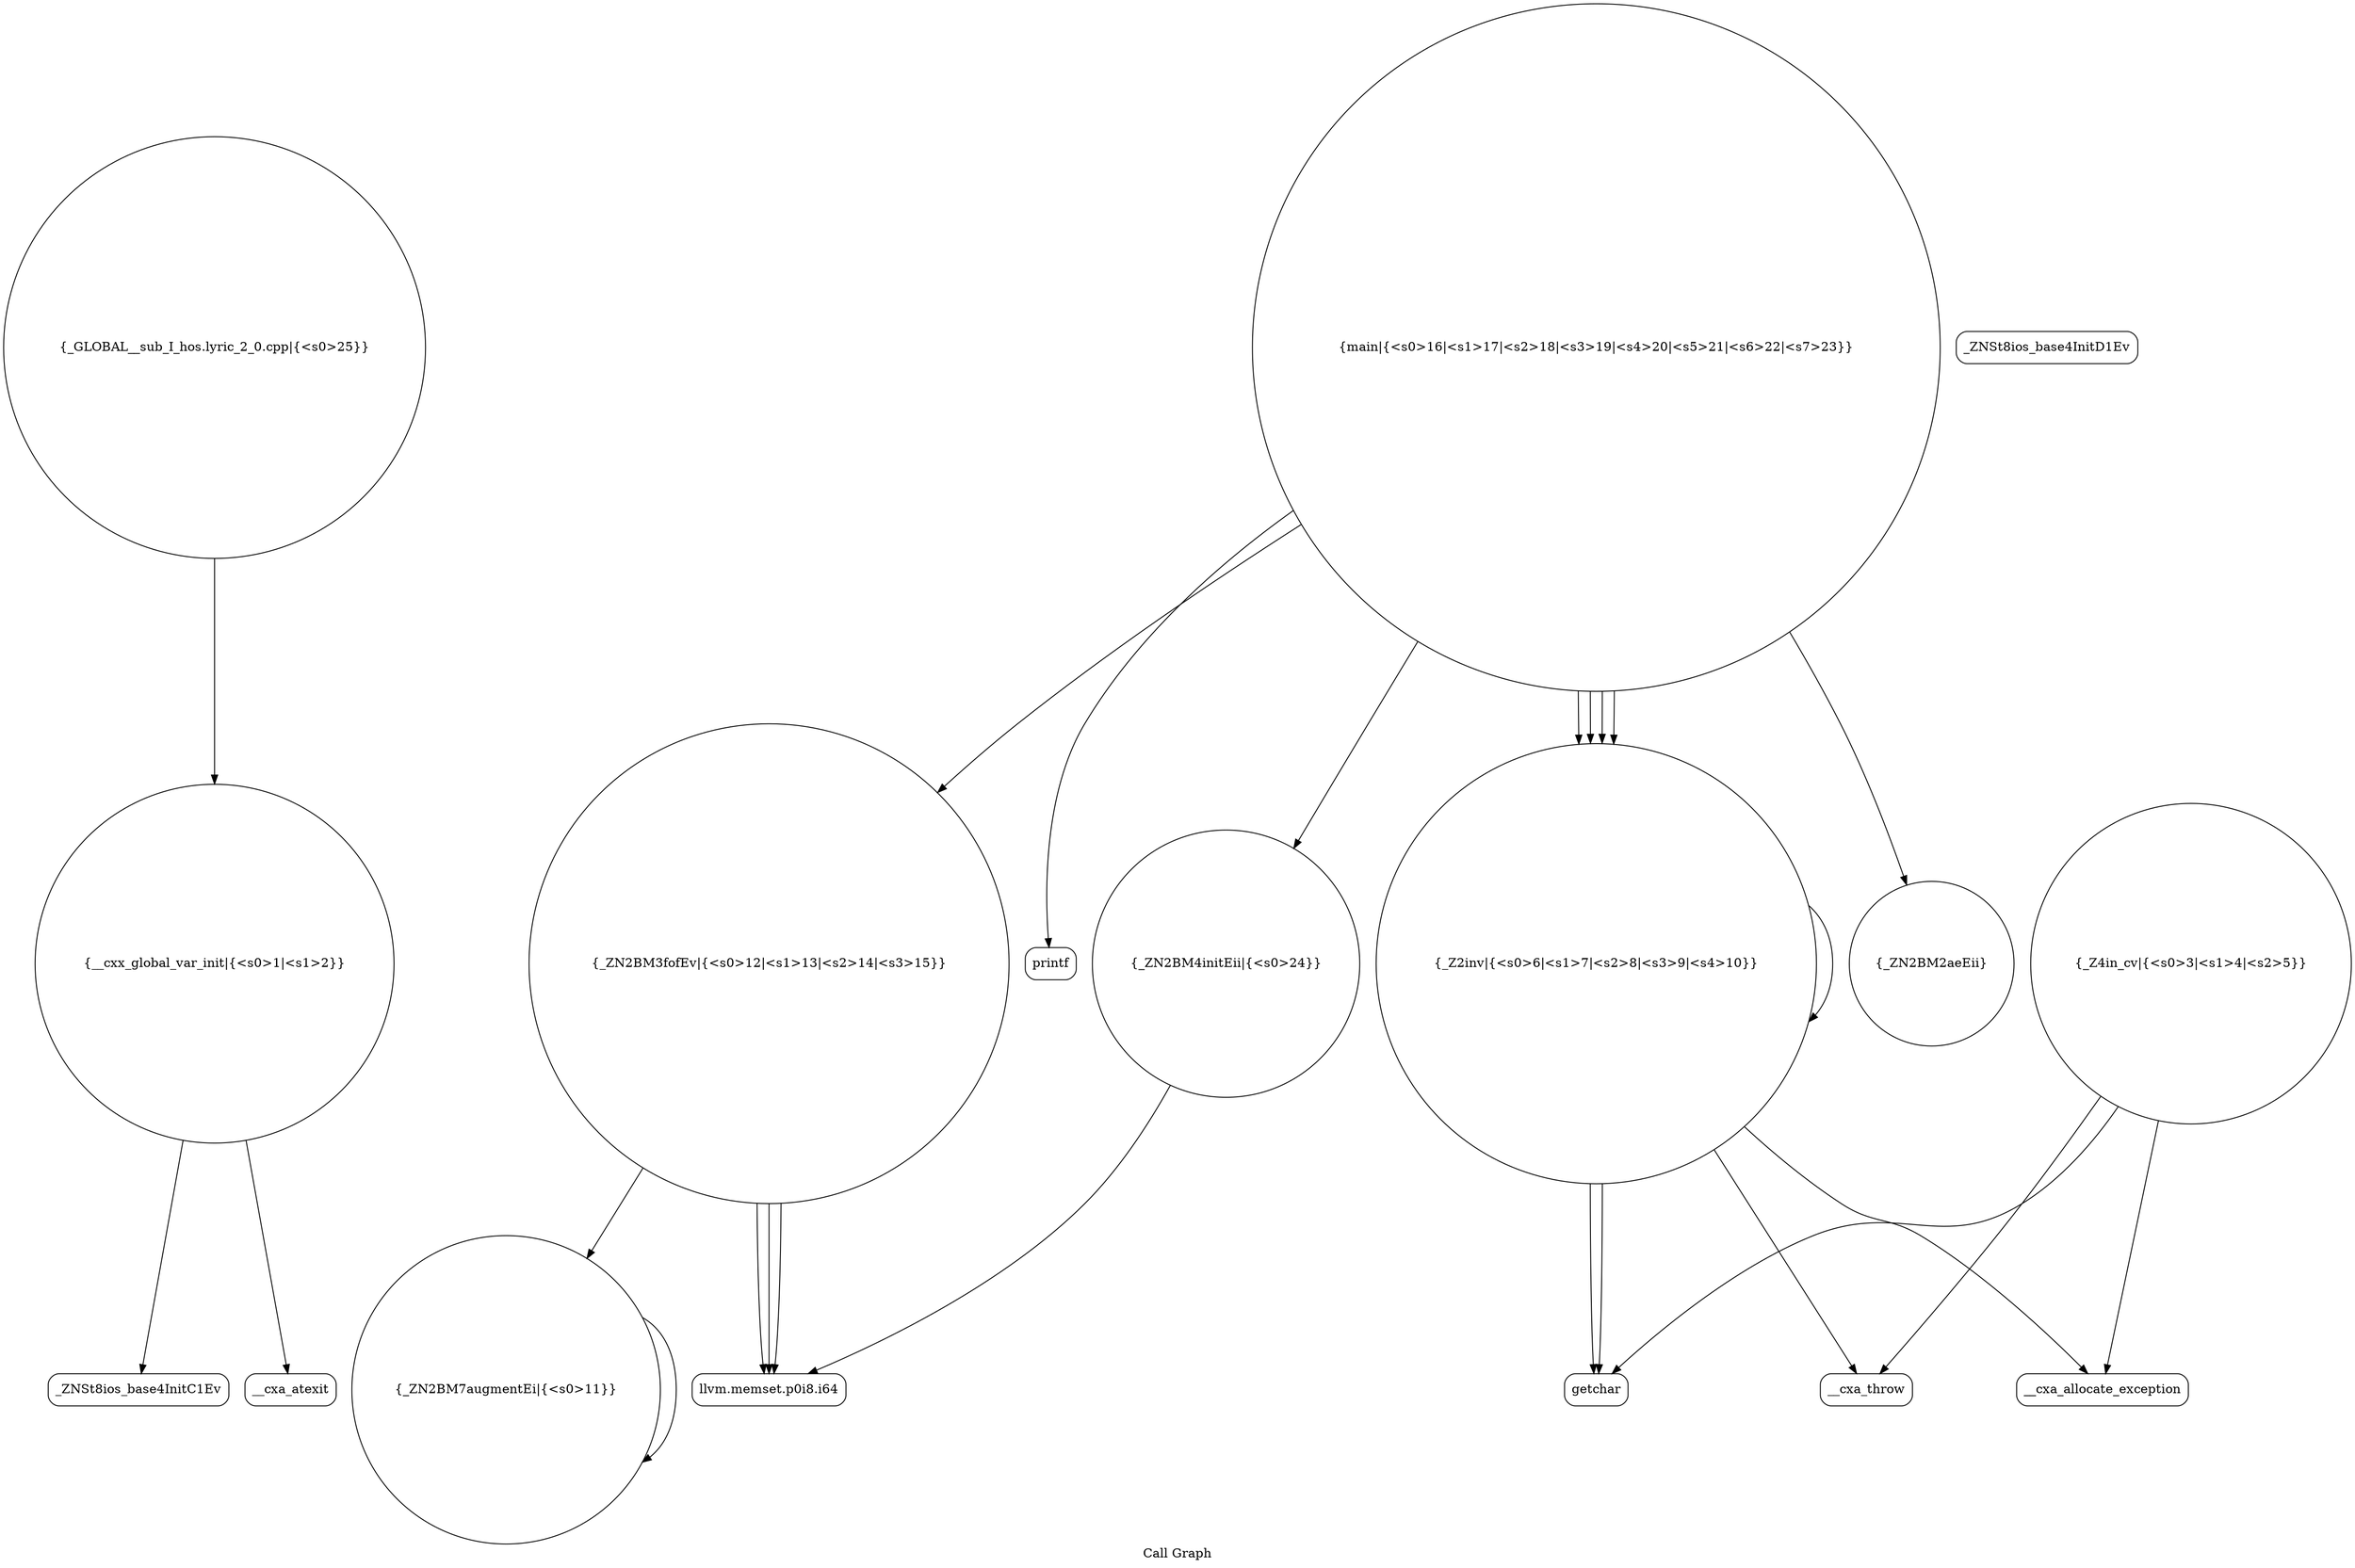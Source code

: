 digraph "Call Graph" {
	label="Call Graph";

	Node0x55c6ee1f0990 [shape=record,shape=circle,label="{__cxx_global_var_init|{<s0>1|<s1>2}}"];
	Node0x55c6ee1f0990:s0 -> Node0x55c6ee1f0e20[color=black];
	Node0x55c6ee1f0990:s1 -> Node0x55c6ee1f0f20[color=black];
	Node0x55c6ee1f1120 [shape=record,shape=Mrecord,label="{__cxa_throw}"];
	Node0x55c6ee1f14a0 [shape=record,shape=circle,label="{_ZN2BM2aeEii}"];
	Node0x55c6ee1f0ea0 [shape=record,shape=Mrecord,label="{_ZNSt8ios_base4InitD1Ev}"];
	Node0x55c6ee1f1220 [shape=record,shape=circle,label="{_ZN2BM7augmentEi|{<s0>11}}"];
	Node0x55c6ee1f1220:s0 -> Node0x55c6ee1f1220[color=black];
	Node0x55c6ee1f15a0 [shape=record,shape=circle,label="{_GLOBAL__sub_I_hos.lyric_2_0.cpp|{<s0>25}}"];
	Node0x55c6ee1f15a0:s0 -> Node0x55c6ee1f0990[color=black];
	Node0x55c6ee1f0fa0 [shape=record,shape=circle,label="{_Z4in_cv|{<s0>3|<s1>4|<s2>5}}"];
	Node0x55c6ee1f0fa0:s0 -> Node0x55c6ee1f1020[color=black];
	Node0x55c6ee1f0fa0:s1 -> Node0x55c6ee1f10a0[color=black];
	Node0x55c6ee1f0fa0:s2 -> Node0x55c6ee1f1120[color=black];
	Node0x55c6ee1f1320 [shape=record,shape=Mrecord,label="{llvm.memset.p0i8.i64}"];
	Node0x55c6ee1f10a0 [shape=record,shape=Mrecord,label="{__cxa_allocate_exception}"];
	Node0x55c6ee1f1420 [shape=record,shape=circle,label="{_ZN2BM4initEii|{<s0>24}}"];
	Node0x55c6ee1f1420:s0 -> Node0x55c6ee1f1320[color=black];
	Node0x55c6ee1f0e20 [shape=record,shape=Mrecord,label="{_ZNSt8ios_base4InitC1Ev}"];
	Node0x55c6ee1f11a0 [shape=record,shape=circle,label="{_Z2inv|{<s0>6|<s1>7|<s2>8|<s3>9|<s4>10}}"];
	Node0x55c6ee1f11a0:s0 -> Node0x55c6ee1f1020[color=black];
	Node0x55c6ee1f11a0:s1 -> Node0x55c6ee1f11a0[color=black];
	Node0x55c6ee1f11a0:s2 -> Node0x55c6ee1f10a0[color=black];
	Node0x55c6ee1f11a0:s3 -> Node0x55c6ee1f1120[color=black];
	Node0x55c6ee1f11a0:s4 -> Node0x55c6ee1f1020[color=black];
	Node0x55c6ee1f1520 [shape=record,shape=Mrecord,label="{printf}"];
	Node0x55c6ee1f0f20 [shape=record,shape=Mrecord,label="{__cxa_atexit}"];
	Node0x55c6ee1f12a0 [shape=record,shape=circle,label="{_ZN2BM3fofEv|{<s0>12|<s1>13|<s2>14|<s3>15}}"];
	Node0x55c6ee1f12a0:s0 -> Node0x55c6ee1f1320[color=black];
	Node0x55c6ee1f12a0:s1 -> Node0x55c6ee1f1320[color=black];
	Node0x55c6ee1f12a0:s2 -> Node0x55c6ee1f1320[color=black];
	Node0x55c6ee1f12a0:s3 -> Node0x55c6ee1f1220[color=black];
	Node0x55c6ee1f1020 [shape=record,shape=Mrecord,label="{getchar}"];
	Node0x55c6ee1f13a0 [shape=record,shape=circle,label="{main|{<s0>16|<s1>17|<s2>18|<s3>19|<s4>20|<s5>21|<s6>22|<s7>23}}"];
	Node0x55c6ee1f13a0:s0 -> Node0x55c6ee1f11a0[color=black];
	Node0x55c6ee1f13a0:s1 -> Node0x55c6ee1f11a0[color=black];
	Node0x55c6ee1f13a0:s2 -> Node0x55c6ee1f11a0[color=black];
	Node0x55c6ee1f13a0:s3 -> Node0x55c6ee1f11a0[color=black];
	Node0x55c6ee1f13a0:s4 -> Node0x55c6ee1f1420[color=black];
	Node0x55c6ee1f13a0:s5 -> Node0x55c6ee1f14a0[color=black];
	Node0x55c6ee1f13a0:s6 -> Node0x55c6ee1f12a0[color=black];
	Node0x55c6ee1f13a0:s7 -> Node0x55c6ee1f1520[color=black];
}

